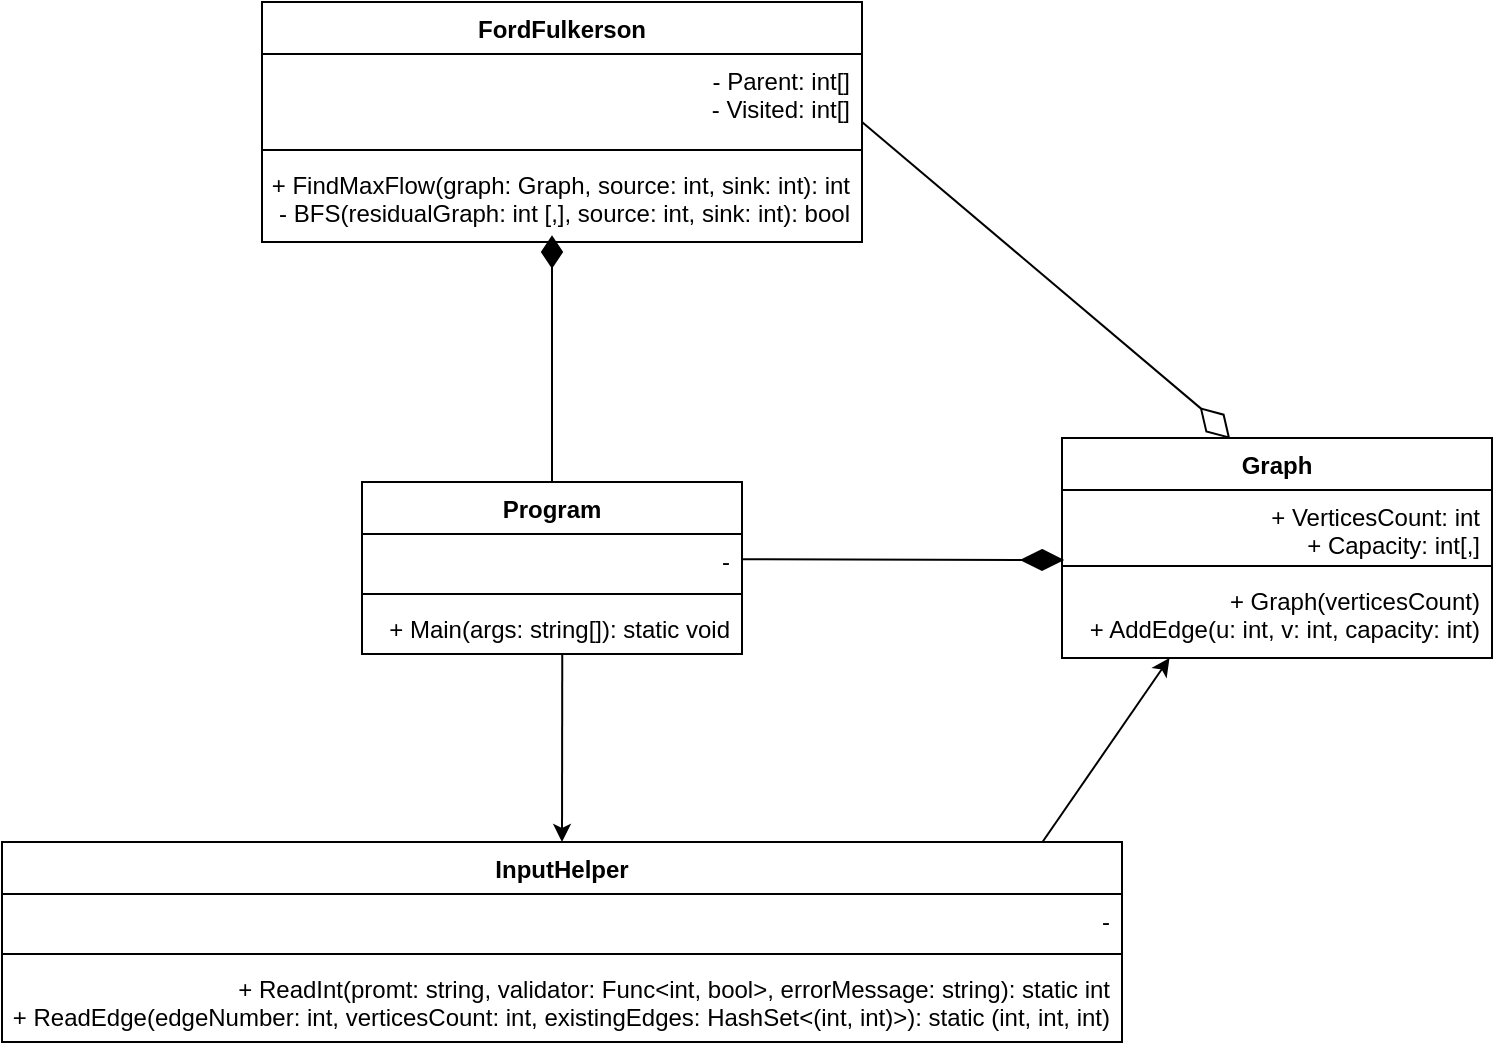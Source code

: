<mxfile version="24.7.8">
  <diagram id="C5RBs43oDa-KdzZeNtuy" name="Page-1">
    <mxGraphModel dx="1717" dy="1603" grid="1" gridSize="10" guides="1" tooltips="1" connect="1" arrows="1" fold="1" page="1" pageScale="1" pageWidth="827" pageHeight="1169" math="0" shadow="0">
      <root>
        <mxCell id="WIyWlLk6GJQsqaUBKTNV-0" />
        <mxCell id="WIyWlLk6GJQsqaUBKTNV-1" parent="WIyWlLk6GJQsqaUBKTNV-0" />
        <mxCell id="DiTSplvf1MaeGBPLjo4K-0" value="FordFulkerson" style="swimlane;fontStyle=1;align=center;verticalAlign=top;childLayout=stackLayout;horizontal=1;startSize=26;horizontalStack=0;resizeParent=1;resizeParentMax=0;resizeLast=0;collapsible=1;marginBottom=0;whiteSpace=wrap;html=1;" vertex="1" parent="WIyWlLk6GJQsqaUBKTNV-1">
          <mxGeometry x="40" y="-310" width="300" height="120" as="geometry" />
        </mxCell>
        <mxCell id="DiTSplvf1MaeGBPLjo4K-1" value="- Parent: int[]&lt;div&gt;- Visited: int[]&lt;br&gt;&lt;div&gt;&lt;br&gt;&lt;/div&gt;&lt;/div&gt;" style="text;strokeColor=none;fillColor=none;align=right;verticalAlign=top;spacingLeft=4;spacingRight=4;overflow=hidden;rotatable=0;points=[[0,0.5],[1,0.5]];portConstraint=eastwest;whiteSpace=wrap;html=1;" vertex="1" parent="DiTSplvf1MaeGBPLjo4K-0">
          <mxGeometry y="26" width="300" height="44" as="geometry" />
        </mxCell>
        <mxCell id="DiTSplvf1MaeGBPLjo4K-2" value="" style="line;strokeWidth=1;fillColor=none;align=left;verticalAlign=middle;spacingTop=-1;spacingLeft=3;spacingRight=3;rotatable=0;labelPosition=right;points=[];portConstraint=eastwest;strokeColor=inherit;" vertex="1" parent="DiTSplvf1MaeGBPLjo4K-0">
          <mxGeometry y="70" width="300" height="8" as="geometry" />
        </mxCell>
        <mxCell id="DiTSplvf1MaeGBPLjo4K-3" value="+ FindMaxFlow(graph: Graph, source: int, sink: int): int&lt;br&gt;&lt;span style=&quot;background-color: initial;&quot;&gt;- BFS(residualGraph: int [,], source: int, sink: int): bool&lt;/span&gt;" style="text;strokeColor=none;fillColor=none;align=right;verticalAlign=top;spacingLeft=4;spacingRight=4;overflow=hidden;rotatable=0;points=[[0,0.5],[1,0.5]];portConstraint=eastwest;whiteSpace=wrap;html=1;" vertex="1" parent="DiTSplvf1MaeGBPLjo4K-0">
          <mxGeometry y="78" width="300" height="42" as="geometry" />
        </mxCell>
        <mxCell id="DiTSplvf1MaeGBPLjo4K-4" value="Graph" style="swimlane;fontStyle=1;align=center;verticalAlign=top;childLayout=stackLayout;horizontal=1;startSize=26;horizontalStack=0;resizeParent=1;resizeParentMax=0;resizeLast=0;collapsible=1;marginBottom=0;whiteSpace=wrap;html=1;" vertex="1" parent="WIyWlLk6GJQsqaUBKTNV-1">
          <mxGeometry x="440" y="-92" width="215" height="110" as="geometry" />
        </mxCell>
        <mxCell id="DiTSplvf1MaeGBPLjo4K-5" value="+ VerticesCount: int&lt;div&gt;+ Capacity: int[,]&lt;/div&gt;" style="text;strokeColor=none;fillColor=none;align=right;verticalAlign=top;spacingLeft=4;spacingRight=4;overflow=hidden;rotatable=0;points=[[0,0.5],[1,0.5]];portConstraint=eastwest;whiteSpace=wrap;html=1;" vertex="1" parent="DiTSplvf1MaeGBPLjo4K-4">
          <mxGeometry y="26" width="215" height="34" as="geometry" />
        </mxCell>
        <mxCell id="DiTSplvf1MaeGBPLjo4K-6" value="" style="line;strokeWidth=1;fillColor=none;align=left;verticalAlign=middle;spacingTop=-1;spacingLeft=3;spacingRight=3;rotatable=0;labelPosition=right;points=[];portConstraint=eastwest;strokeColor=inherit;" vertex="1" parent="DiTSplvf1MaeGBPLjo4K-4">
          <mxGeometry y="60" width="215" height="8" as="geometry" />
        </mxCell>
        <mxCell id="DiTSplvf1MaeGBPLjo4K-7" value="+ Graph(verticesCount)&lt;div&gt;+ AddEdge(u: int, v: int, capacity: int)&lt;/div&gt;" style="text;strokeColor=none;fillColor=none;align=right;verticalAlign=top;spacingLeft=4;spacingRight=4;overflow=hidden;rotatable=0;points=[[0,0.5],[1,0.5]];portConstraint=eastwest;whiteSpace=wrap;html=1;" vertex="1" parent="DiTSplvf1MaeGBPLjo4K-4">
          <mxGeometry y="68" width="215" height="42" as="geometry" />
        </mxCell>
        <mxCell id="DiTSplvf1MaeGBPLjo4K-12" value="InputHelper" style="swimlane;fontStyle=1;align=center;verticalAlign=top;childLayout=stackLayout;horizontal=1;startSize=26;horizontalStack=0;resizeParent=1;resizeParentMax=0;resizeLast=0;collapsible=1;marginBottom=0;whiteSpace=wrap;html=1;" vertex="1" parent="WIyWlLk6GJQsqaUBKTNV-1">
          <mxGeometry x="-90" y="110" width="560" height="100" as="geometry" />
        </mxCell>
        <mxCell id="DiTSplvf1MaeGBPLjo4K-13" value="-" style="text;strokeColor=none;fillColor=none;align=right;verticalAlign=top;spacingLeft=4;spacingRight=4;overflow=hidden;rotatable=0;points=[[0,0.5],[1,0.5]];portConstraint=eastwest;whiteSpace=wrap;html=1;" vertex="1" parent="DiTSplvf1MaeGBPLjo4K-12">
          <mxGeometry y="26" width="560" height="26" as="geometry" />
        </mxCell>
        <mxCell id="DiTSplvf1MaeGBPLjo4K-14" value="" style="line;strokeWidth=1;fillColor=none;align=left;verticalAlign=middle;spacingTop=-1;spacingLeft=3;spacingRight=3;rotatable=0;labelPosition=right;points=[];portConstraint=eastwest;strokeColor=inherit;" vertex="1" parent="DiTSplvf1MaeGBPLjo4K-12">
          <mxGeometry y="52" width="560" height="8" as="geometry" />
        </mxCell>
        <mxCell id="DiTSplvf1MaeGBPLjo4K-15" value="+ ReadInt(promt: string, validator: Func&amp;lt;int, bool&amp;gt;, errorMessage: string): static int&lt;div&gt;+ ReadEdge(edgeNumber: int, verticesCount: int, existingEdges: HashSet&amp;lt;(int, int)&amp;gt;): static (int, int, int)&lt;br&gt;&lt;div&gt;&lt;br&gt;&lt;/div&gt;&lt;/div&gt;" style="text;strokeColor=none;fillColor=none;align=right;verticalAlign=top;spacingLeft=4;spacingRight=4;overflow=hidden;rotatable=0;points=[[0,0.5],[1,0.5]];portConstraint=eastwest;whiteSpace=wrap;html=1;" vertex="1" parent="DiTSplvf1MaeGBPLjo4K-12">
          <mxGeometry y="60" width="560" height="40" as="geometry" />
        </mxCell>
        <mxCell id="DiTSplvf1MaeGBPLjo4K-16" value="Program" style="swimlane;fontStyle=1;align=center;verticalAlign=top;childLayout=stackLayout;horizontal=1;startSize=26;horizontalStack=0;resizeParent=1;resizeParentMax=0;resizeLast=0;collapsible=1;marginBottom=0;whiteSpace=wrap;html=1;" vertex="1" parent="WIyWlLk6GJQsqaUBKTNV-1">
          <mxGeometry x="90" y="-70" width="190" height="86" as="geometry" />
        </mxCell>
        <mxCell id="DiTSplvf1MaeGBPLjo4K-17" value="-" style="text;strokeColor=none;fillColor=none;align=right;verticalAlign=top;spacingLeft=4;spacingRight=4;overflow=hidden;rotatable=0;points=[[0,0.5],[1,0.5]];portConstraint=eastwest;whiteSpace=wrap;html=1;" vertex="1" parent="DiTSplvf1MaeGBPLjo4K-16">
          <mxGeometry y="26" width="190" height="26" as="geometry" />
        </mxCell>
        <mxCell id="DiTSplvf1MaeGBPLjo4K-18" value="" style="line;strokeWidth=1;fillColor=none;align=left;verticalAlign=middle;spacingTop=-1;spacingLeft=3;spacingRight=3;rotatable=0;labelPosition=right;points=[];portConstraint=eastwest;strokeColor=inherit;" vertex="1" parent="DiTSplvf1MaeGBPLjo4K-16">
          <mxGeometry y="52" width="190" height="8" as="geometry" />
        </mxCell>
        <mxCell id="DiTSplvf1MaeGBPLjo4K-19" value="+ Main(args: string[]): static void" style="text;strokeColor=none;fillColor=none;align=right;verticalAlign=top;spacingLeft=4;spacingRight=4;overflow=hidden;rotatable=0;points=[[0,0.5],[1,0.5]];portConstraint=eastwest;whiteSpace=wrap;html=1;" vertex="1" parent="DiTSplvf1MaeGBPLjo4K-16">
          <mxGeometry y="60" width="190" height="26" as="geometry" />
        </mxCell>
        <mxCell id="DiTSplvf1MaeGBPLjo4K-20" value="" style="endArrow=classic;html=1;rounded=0;exitX=0.527;exitY=0.996;exitDx=0;exitDy=0;exitPerimeter=0;entryX=0.5;entryY=0;entryDx=0;entryDy=0;" edge="1" parent="WIyWlLk6GJQsqaUBKTNV-1" source="DiTSplvf1MaeGBPLjo4K-19" target="DiTSplvf1MaeGBPLjo4K-12">
          <mxGeometry width="50" height="50" relative="1" as="geometry">
            <mxPoint x="20" y="120" as="sourcePoint" />
            <mxPoint x="70" y="70" as="targetPoint" />
          </mxGeometry>
        </mxCell>
        <mxCell id="DiTSplvf1MaeGBPLjo4K-21" value="" style="rhombus;whiteSpace=wrap;html=1;fillColor=#000000;" vertex="1" parent="WIyWlLk6GJQsqaUBKTNV-1">
          <mxGeometry x="420" y="-36" width="20" height="10" as="geometry" />
        </mxCell>
        <mxCell id="DiTSplvf1MaeGBPLjo4K-25" value="" style="endArrow=none;html=1;rounded=0;entryX=0;entryY=0.5;entryDx=0;entryDy=0;exitX=1;exitY=0.5;exitDx=0;exitDy=0;" edge="1" parent="WIyWlLk6GJQsqaUBKTNV-1" target="DiTSplvf1MaeGBPLjo4K-21">
          <mxGeometry width="50" height="50" relative="1" as="geometry">
            <mxPoint x="280.0" y="-31.34" as="sourcePoint" />
            <mxPoint x="420" y="-31.34" as="targetPoint" />
          </mxGeometry>
        </mxCell>
        <mxCell id="DiTSplvf1MaeGBPLjo4K-26" value="" style="rhombus;whiteSpace=wrap;html=1;fillColor=#000000;rotation=-90;" vertex="1" parent="WIyWlLk6GJQsqaUBKTNV-1">
          <mxGeometry x="177.5" y="-190" width="15" height="10" as="geometry" />
        </mxCell>
        <mxCell id="DiTSplvf1MaeGBPLjo4K-27" value="" style="endArrow=none;html=1;rounded=0;exitX=0.5;exitY=0;exitDx=0;exitDy=0;entryX=0;entryY=0.5;entryDx=0;entryDy=0;" edge="1" parent="WIyWlLk6GJQsqaUBKTNV-1" source="DiTSplvf1MaeGBPLjo4K-16" target="DiTSplvf1MaeGBPLjo4K-26">
          <mxGeometry width="50" height="50" relative="1" as="geometry">
            <mxPoint x="170" y="-180" as="sourcePoint" />
            <mxPoint x="185" y="-160" as="targetPoint" />
          </mxGeometry>
        </mxCell>
        <mxCell id="DiTSplvf1MaeGBPLjo4K-29" value="" style="rhombus;whiteSpace=wrap;html=1;fillColor=#FFFFFF;rotation=-134;" vertex="1" parent="WIyWlLk6GJQsqaUBKTNV-1">
          <mxGeometry x="506.48" y="-105.49" width="20" height="12" as="geometry" />
        </mxCell>
        <mxCell id="DiTSplvf1MaeGBPLjo4K-30" value="" style="endArrow=none;html=1;rounded=0;exitX=1;exitY=0.5;exitDx=0;exitDy=0;entryX=1;entryY=0.5;entryDx=0;entryDy=0;" edge="1" parent="WIyWlLk6GJQsqaUBKTNV-1" source="DiTSplvf1MaeGBPLjo4K-0" target="DiTSplvf1MaeGBPLjo4K-29">
          <mxGeometry width="50" height="50" relative="1" as="geometry">
            <mxPoint x="380" y="-220" as="sourcePoint" />
            <mxPoint x="430" y="-270" as="targetPoint" />
          </mxGeometry>
        </mxCell>
        <mxCell id="DiTSplvf1MaeGBPLjo4K-31" value="" style="endArrow=classic;html=1;rounded=0;exitX=0.929;exitY=0;exitDx=0;exitDy=0;exitPerimeter=0;entryX=0.25;entryY=1;entryDx=0;entryDy=0;" edge="1" parent="WIyWlLk6GJQsqaUBKTNV-1" source="DiTSplvf1MaeGBPLjo4K-12" target="DiTSplvf1MaeGBPLjo4K-4">
          <mxGeometry width="50" height="50" relative="1" as="geometry">
            <mxPoint x="440" y="100" as="sourcePoint" />
            <mxPoint x="490" y="50" as="targetPoint" />
          </mxGeometry>
        </mxCell>
      </root>
    </mxGraphModel>
  </diagram>
</mxfile>
